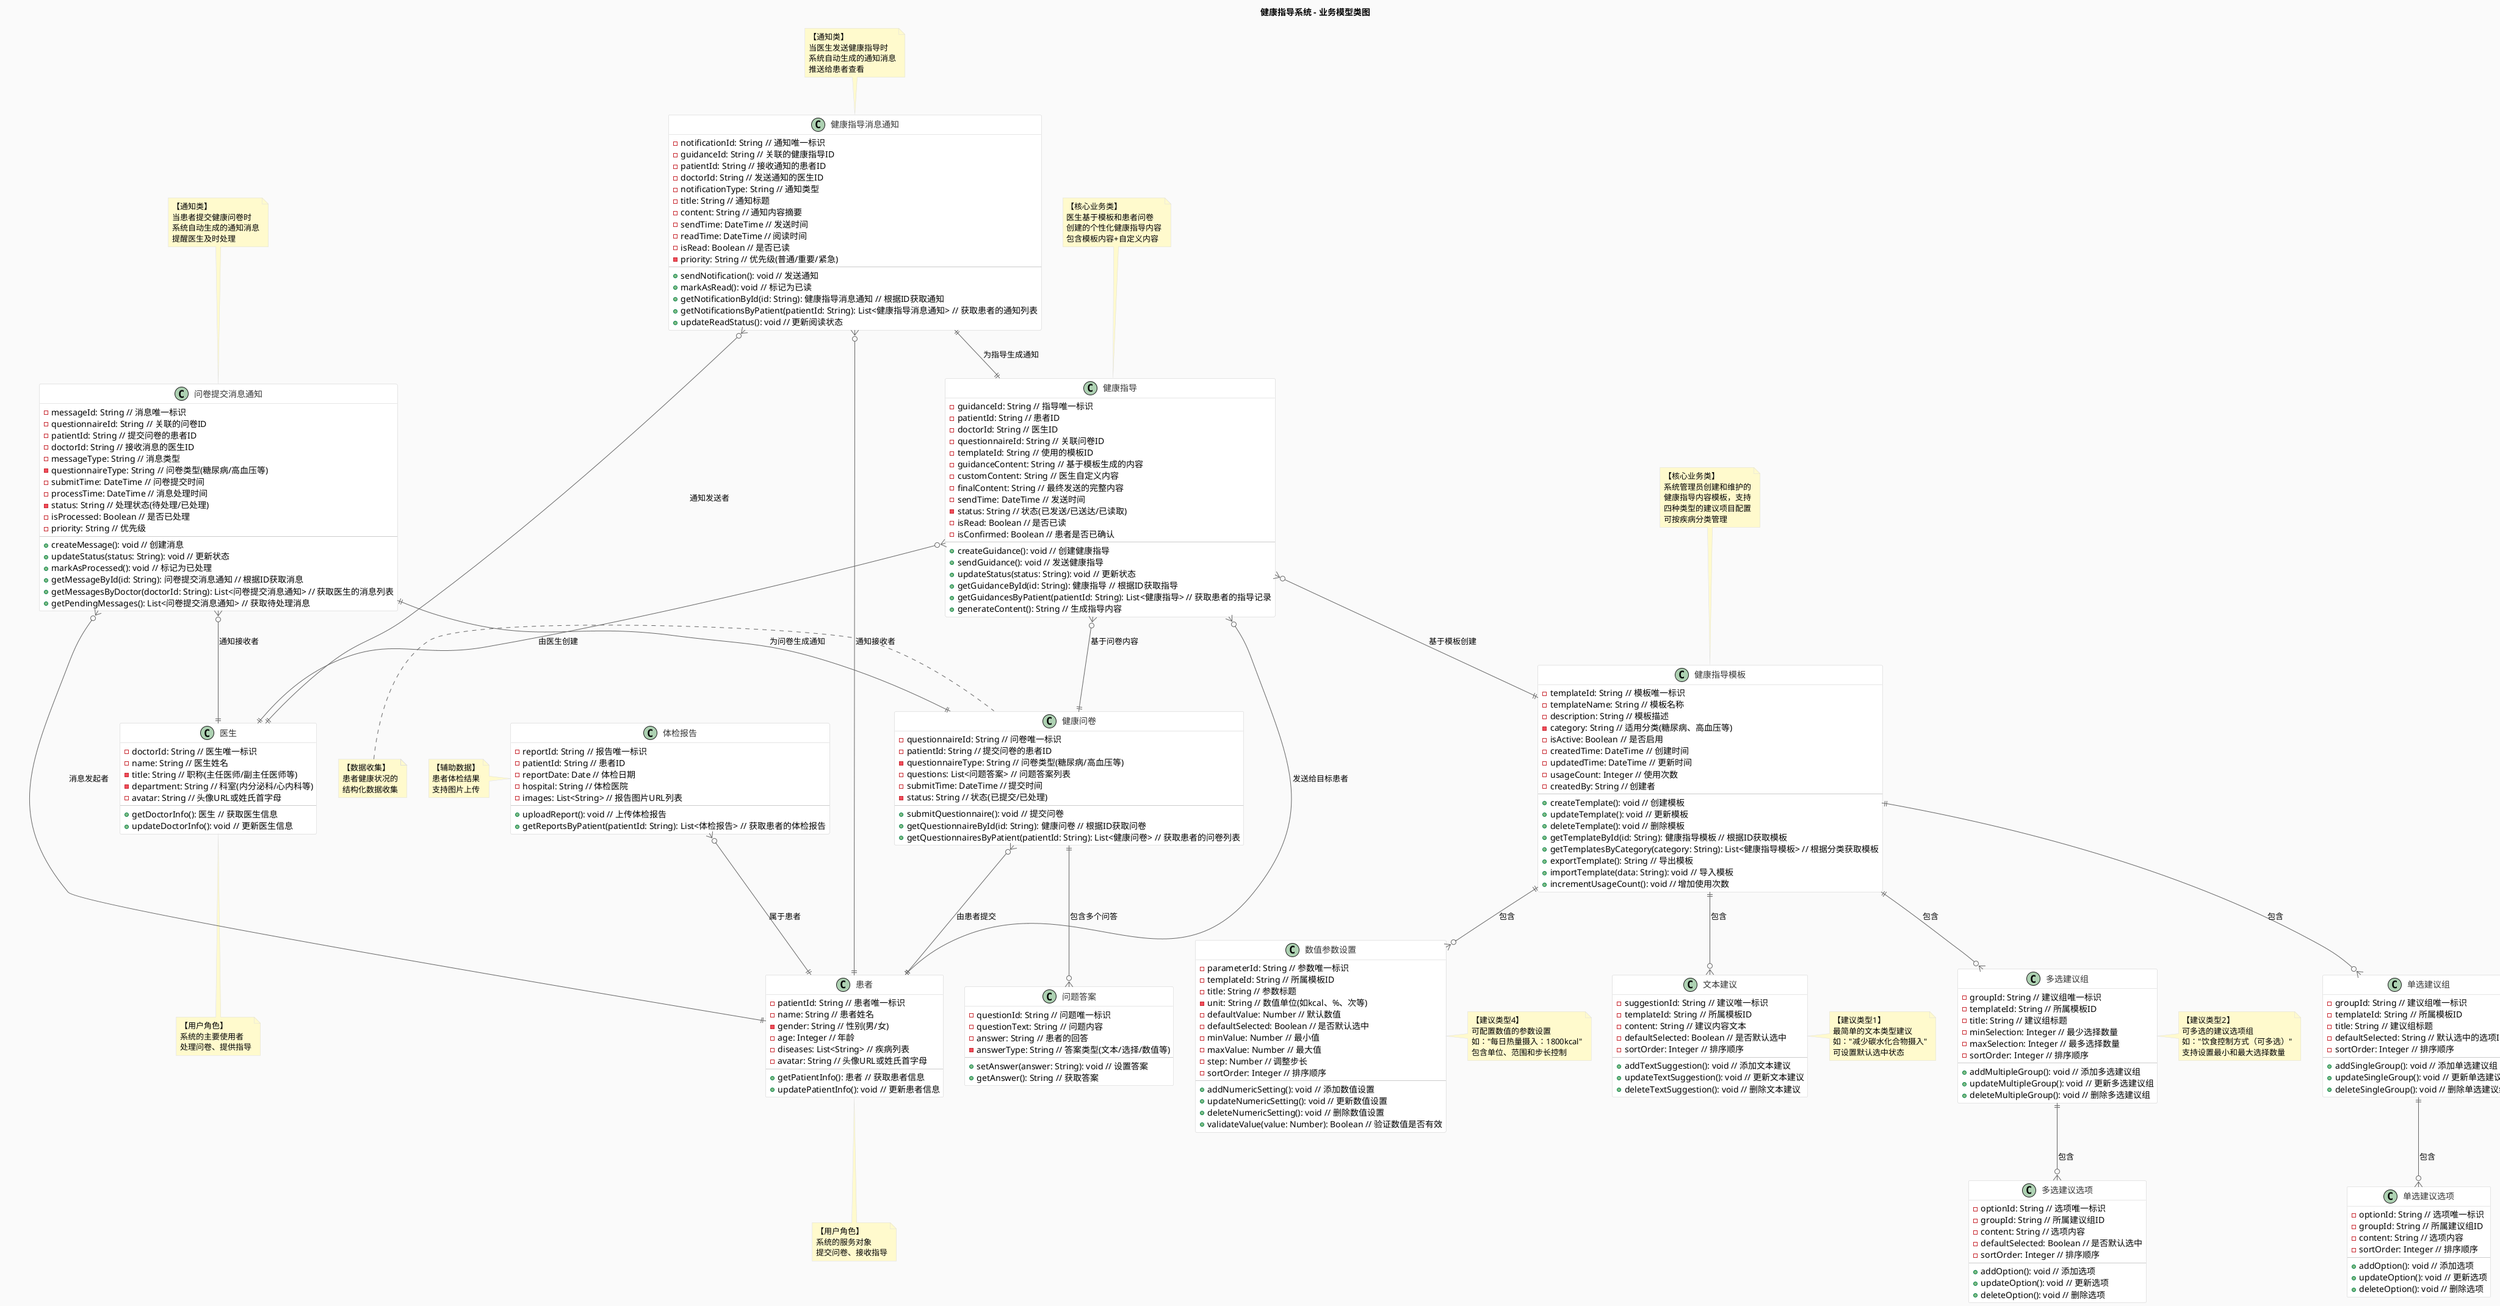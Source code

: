 @startuml 健康指导系统业务模型类图

skinparam backgroundColor #FAFAFA
skinparam class {
    BackgroundColor #FFFFFF
    BorderColor #CCCCCC
    FontColor #333333
    ArrowColor #666666
}
skinparam note {
    BackgroundColor #FFFACD
    BorderColor #DDD
}

title 健康指导系统 - 业务模型类图

' 健康指导模板类
class 健康指导模板 {
    - templateId: String // 模板唯一标识
    - templateName: String // 模板名称
    - description: String // 模板描述
    - category: String // 适用分类(糖尿病、高血压等)
    - isActive: Boolean // 是否启用
    - createdTime: DateTime // 创建时间
    - updatedTime: DateTime // 更新时间
    - usageCount: Integer // 使用次数
    - createdBy: String // 创建者
    --
    + createTemplate(): void // 创建模板
    + updateTemplate(): void // 更新模板
    + deleteTemplate(): void // 删除模板
    + getTemplateById(id: String): 健康指导模板 // 根据ID获取模板
    + getTemplatesByCategory(category: String): List<健康指导模板> // 根据分类获取模板
    + exportTemplate(): String // 导出模板
    + importTemplate(data: String): void // 导入模板
    + incrementUsageCount(): void // 增加使用次数
}

' 健康指导类
class 健康指导 {
    - guidanceId: String // 指导唯一标识
    - patientId: String // 患者ID
    - doctorId: String // 医生ID
    - questionnaireId: String // 关联问卷ID
    - templateId: String // 使用的模板ID
    - guidanceContent: String // 基于模板生成的内容
    - customContent: String // 医生自定义内容
    - finalContent: String // 最终发送的完整内容
    - sendTime: DateTime // 发送时间
    - status: String // 状态(已发送/已送达/已读取)
    - isRead: Boolean // 是否已读
    - isConfirmed: Boolean // 患者是否已确认
    --
    + createGuidance(): void // 创建健康指导
    + sendGuidance(): void // 发送健康指导
    + updateStatus(status: String): void // 更新状态
    + getGuidanceById(id: String): 健康指导 // 根据ID获取指导
    + getGuidancesByPatient(patientId: String): List<健康指导> // 获取患者的指导记录
    + generateContent(): String // 生成指导内容
}

' 健康指导消息通知类
class 健康指导消息通知 {
    - notificationId: String // 通知唯一标识
    - guidanceId: String // 关联的健康指导ID
    - patientId: String // 接收通知的患者ID
    - doctorId: String // 发送通知的医生ID
    - notificationType: String // 通知类型
    - title: String // 通知标题
    - content: String // 通知内容摘要
    - sendTime: DateTime // 发送时间
    - readTime: DateTime // 阅读时间
    - isRead: Boolean // 是否已读
    - priority: String // 优先级(普通/重要/紧急)
    --
    + sendNotification(): void // 发送通知
    + markAsRead(): void // 标记为已读
    + getNotificationById(id: String): 健康指导消息通知 // 根据ID获取通知
    + getNotificationsByPatient(patientId: String): List<健康指导消息通知> // 获取患者的通知列表
    + updateReadStatus(): void // 更新阅读状态
}

' 问卷提交消息通知类
class 问卷提交消息通知 {
    - messageId: String // 消息唯一标识
    - questionnaireId: String // 关联的问卷ID
    - patientId: String // 提交问卷的患者ID
    - doctorId: String // 接收消息的医生ID
    - messageType: String // 消息类型
    - questionnaireType: String // 问卷类型(糖尿病/高血压等)
    - submitTime: DateTime // 问卷提交时间
    - processTime: DateTime // 消息处理时间
    - status: String // 处理状态(待处理/已处理)
    - isProcessed: Boolean // 是否已处理
    - priority: String // 优先级
    --
    + createMessage(): void // 创建消息
    + updateStatus(status: String): void // 更新状态
    + markAsProcessed(): void // 标记为已处理
    + getMessageById(id: String): 问卷提交消息通知 // 根据ID获取消息
    + getMessagesByDoctor(doctorId: String): List<问卷提交消息通知> // 获取医生的消息列表
    + getPendingMessages(): List<问卷提交消息通知> // 获取待处理消息
}

' 文本建议类
class 文本建议 {
    - suggestionId: String // 建议唯一标识
    - templateId: String // 所属模板ID
    - content: String // 建议内容文本
    - defaultSelected: Boolean // 是否默认选中
    - sortOrder: Integer // 排序顺序
    --
    + addTextSuggestion(): void // 添加文本建议
    + updateTextSuggestion(): void // 更新文本建议
    + deleteTextSuggestion(): void // 删除文本建议
}

' 多选建议组类
class 多选建议组 {
    - groupId: String // 建议组唯一标识
    - templateId: String // 所属模板ID
    - title: String // 建议组标题
    - minSelection: Integer // 最少选择数量
    - maxSelection: Integer // 最多选择数量
    - sortOrder: Integer // 排序顺序
    --
    + addMultipleGroup(): void // 添加多选建议组
    + updateMultipleGroup(): void // 更新多选建议组
    + deleteMultipleGroup(): void // 删除多选建议组
}

' 多选建议选项类
class 多选建议选项 {
    - optionId: String // 选项唯一标识
    - groupId: String // 所属建议组ID
    - content: String // 选项内容
    - defaultSelected: Boolean // 是否默认选中
    - sortOrder: Integer // 排序顺序
    --
    + addOption(): void // 添加选项
    + updateOption(): void // 更新选项
    + deleteOption(): void // 删除选项
}

' 单选建议组类
class 单选建议组 {
    - groupId: String // 建议组唯一标识
    - templateId: String // 所属模板ID
    - title: String // 建议组标题
    - defaultSelected: String // 默认选中的选项ID
    - sortOrder: Integer // 排序顺序
    --
    + addSingleGroup(): void // 添加单选建议组
    + updateSingleGroup(): void // 更新单选建议组
    + deleteSingleGroup(): void // 删除单选建议组
}

' 单选建议选项类
class 单选建议选项 {
    - optionId: String // 选项唯一标识
    - groupId: String // 所属建议组ID
    - content: String // 选项内容
    - sortOrder: Integer // 排序顺序
    --
    + addOption(): void // 添加选项
    + updateOption(): void // 更新选项
    + deleteOption(): void // 删除选项
}

' 数值参数设置类
class 数值参数设置 {
    - parameterId: String // 参数唯一标识
    - templateId: String // 所属模板ID
    - title: String // 参数标题
    - unit: String // 数值单位(如kcal、%、次等)
    - defaultValue: Number // 默认数值
    - defaultSelected: Boolean // 是否默认选中
    - minValue: Number // 最小值
    - maxValue: Number // 最大值
    - step: Number // 调整步长
    - sortOrder: Integer // 排序顺序
    --
    + addNumericSetting(): void // 添加数值设置
    + updateNumericSetting(): void // 更新数值设置
    + deleteNumericSetting(): void // 删除数值设置
    + validateValue(value: Number): Boolean // 验证数值是否有效
}

' 患者类
class 患者 {
    - patientId: String // 患者唯一标识
    - name: String // 患者姓名
    - gender: String // 性别(男/女)
    - age: Integer // 年龄
    - diseases: List<String> // 疾病列表
    - avatar: String // 头像URL或姓氏首字母
    --
    + getPatientInfo(): 患者 // 获取患者信息
    + updatePatientInfo(): void // 更新患者信息
}

' 医生类
class 医生 {
    - doctorId: String // 医生唯一标识
    - name: String // 医生姓名
    - title: String // 职称(主任医师/副主任医师等)
    - department: String // 科室(内分泌科/心内科等)
    - avatar: String // 头像URL或姓氏首字母
    --
    + getDoctorInfo(): 医生 // 获取医生信息
    + updateDoctorInfo(): void // 更新医生信息
}

' 健康问卷类
class 健康问卷 {
    - questionnaireId: String // 问卷唯一标识
    - patientId: String // 提交问卷的患者ID
    - questionnaireType: String // 问卷类型(糖尿病/高血压等)
    - questions: List<问题答案> // 问题答案列表
    - submitTime: DateTime // 提交时间
    - status: String // 状态(已提交/已处理)
    --
    + submitQuestionnaire(): void // 提交问卷
    + getQuestionnaireById(id: String): 健康问卷 // 根据ID获取问卷
    + getQuestionnairesByPatient(patientId: String): List<健康问卷> // 获取患者的问卷列表
}

' 问题答案类
class 问题答案 {
    - questionId: String // 问题唯一标识
    - questionText: String // 问题内容
    - answer: String // 患者的回答
    - answerType: String // 答案类型(文本/选择/数值等)
    --
    + setAnswer(answer: String): void // 设置答案
    + getAnswer(): String // 获取答案
}

' 体检报告类
class 体检报告 {
    - reportId: String // 报告唯一标识
    - patientId: String // 患者ID
    - reportDate: Date // 体检日期
    - hospital: String // 体检医院
    - images: List<String> // 报告图片URL列表
    --
    + uploadReport(): void // 上传体检报告
    + getReportsByPatient(patientId: String): List<体检报告> // 获取患者的体检报告
}

' 类之间的关系

' 健康指导模板与各种建议类型的组合关系(一对多)
健康指导模板 ||--o{ 文本建议 : 包含
健康指导模板 ||--o{ 多选建议组 : 包含  
健康指导模板 ||--o{ 单选建议组 : 包含
健康指导模板 ||--o{ 数值参数设置 : 包含

' 建议组与选项的组合关系(一对多)
多选建议组 ||--o{ 多选建议选项 : 包含
单选建议组 ||--o{ 单选建议选项 : 包含

' 健康指导的核心关联关系
健康指导 }o--|| 健康指导模板 : 基于模板创建
健康指导 }o--|| 患者 : 发送给目标患者
健康指导 }o--|| 医生 : 由医生创建
健康指导 }o--|| 健康问卷 : 基于问卷内容

' 消息通知的关联关系(一对一)
健康指导消息通知 ||--|| 健康指导 : 为指导生成通知
问卷提交消息通知 ||--|| 健康问卷 : 为问卷生成通知

' 问卷相关的关联关系
健康问卷 }o--|| 患者 : 由患者提交
健康问卷 ||--o{ 问题答案 : 包含多个问答

' 体检报告关联关系
体检报告 }o--|| 患者 : 属于患者

' 消息通知的参与者关系
问卷提交消息通知 }o--|| 医生 : 通知接收者
问卷提交消息通知 }o--|| 患者 : 消息发起者
健康指导消息通知 }o--|| 医生 : 通知发送者  
健康指导消息通知 }o--|| 患者 : 通知接收者

' 添加详细注释说明
note top of 健康指导模板 : 【核心业务类】\n系统管理员创建和维护的\n健康指导内容模板，支持\n四种类型的建议项目配置\n可按疾病分类管理

note top of 健康指导 : 【核心业务类】\n医生基于模板和患者问卷\n创建的个性化健康指导内容\n包含模板内容+自定义内容

note top of 健康指导消息通知 : 【通知类】\n当医生发送健康指导时\n系统自动生成的通知消息\n推送给患者查看

note top of 问卷提交消息通知 : 【通知类】\n当患者提交健康问卷时\n系统自动生成的通知消息\n提醒医生及时处理

note right of 文本建议 : 【建议类型1】\n最简单的文本类型建议\n如："减少碳水化合物摄入"\n可设置默认选中状态

note right of 多选建议组 : 【建议类型2】\n可多选的建议选项组\n如："饮食控制方式（可多选）"\n支持设置最小和最大选择数量

note right of 单选建议组 : 【建议类型3】\n互斥选择的建议选项组\n如："复诊频率（单选）"\n必须设置默认选中选项

note right of 数值参数设置 : 【建议类型4】\n可配置数值的参数设置\n如："每日热量摄入：1800kcal"\n包含单位、范围和步长控制

note bottom of 患者 : 【用户角色】\n系统的服务对象\n提交问卷、接收指导

note bottom of 医生 : 【用户角色】\n系统的主要使用者\n处理问卷、提供指导

note left of 健康问卷 : 【数据收集】\n患者健康状况的\n结构化数据收集

note left of 体检报告 : 【辅助数据】\n患者体检结果\n支持图片上传

@enduml